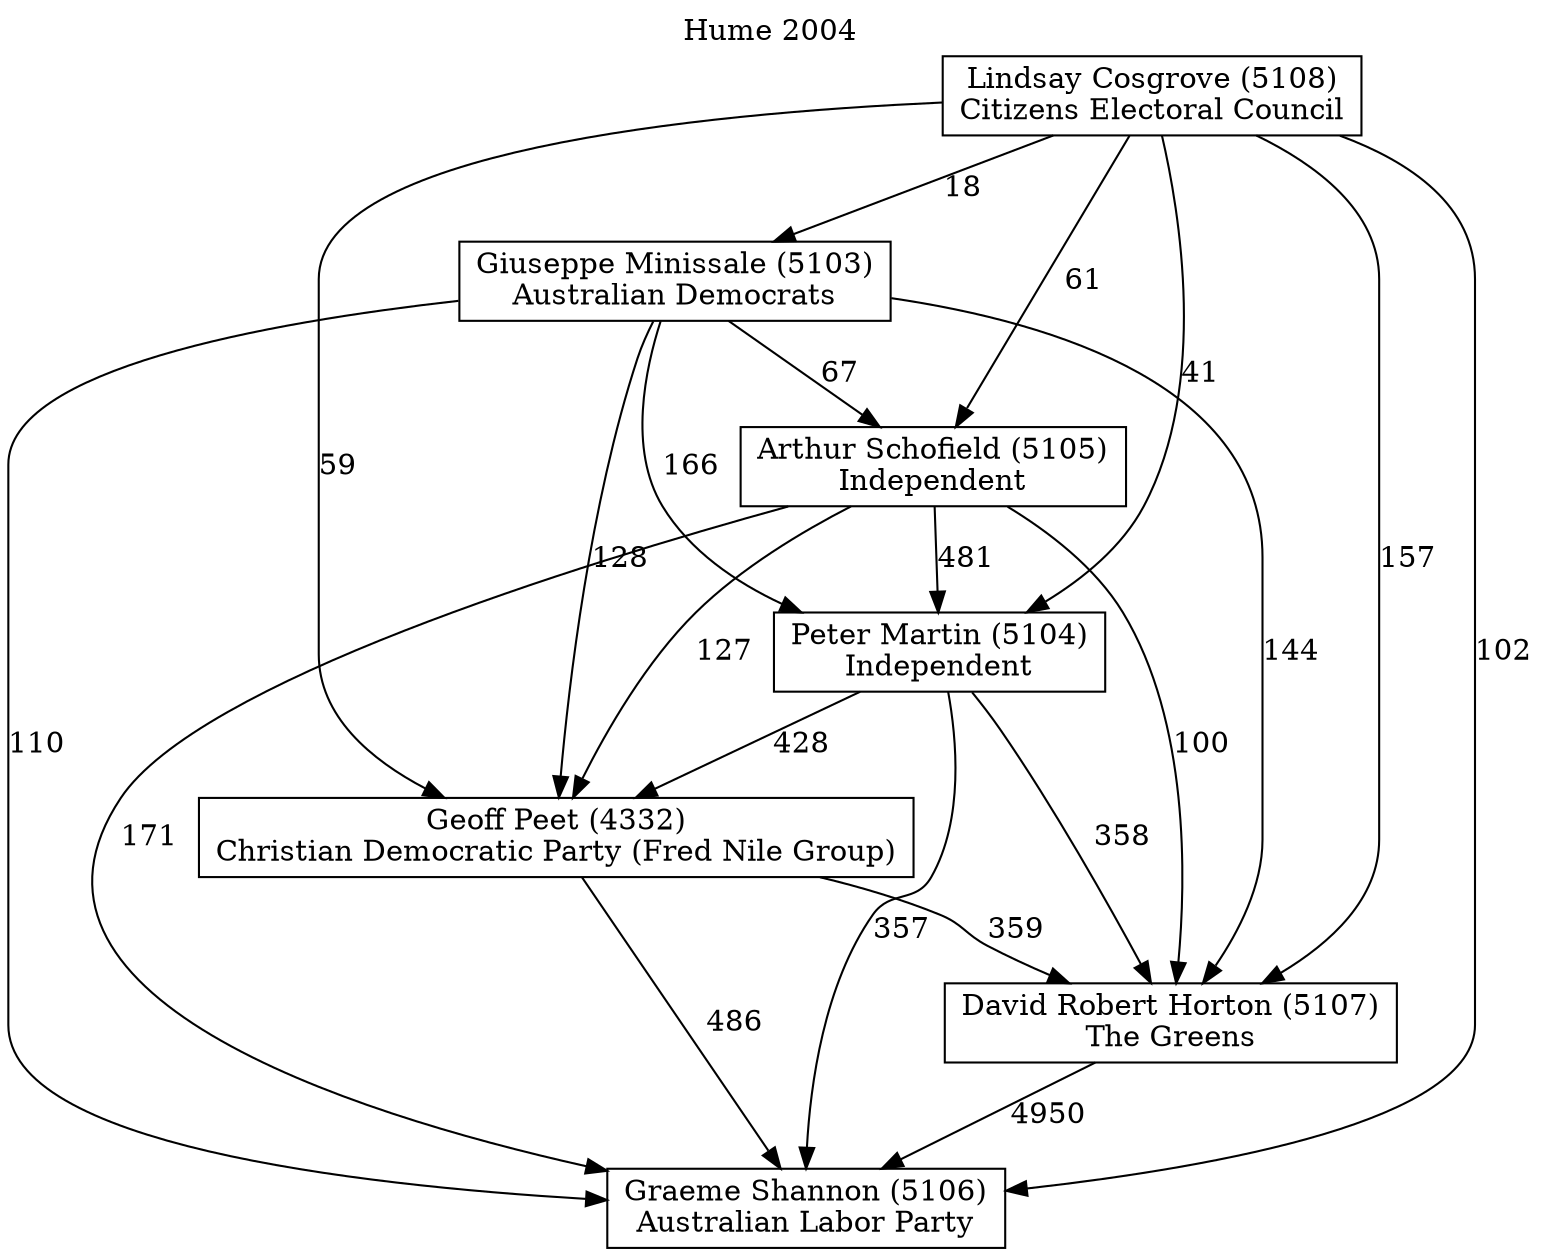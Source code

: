 // House preference flow
digraph "Graeme Shannon (5106)_Hume_2004" {
	graph [label="Hume 2004" labelloc=t mclimit=10]
	node [shape=box]
	"Arthur Schofield (5105)" [label="Arthur Schofield (5105)
Independent"]
	"David Robert Horton (5107)" [label="David Robert Horton (5107)
The Greens"]
	"Geoff Peet (4332)" [label="Geoff Peet (4332)
Christian Democratic Party (Fred Nile Group)"]
	"Giuseppe Minissale (5103)" [label="Giuseppe Minissale (5103)
Australian Democrats"]
	"Graeme Shannon (5106)" [label="Graeme Shannon (5106)
Australian Labor Party"]
	"Lindsay Cosgrove (5108)" [label="Lindsay Cosgrove (5108)
Citizens Electoral Council"]
	"Peter Martin (5104)" [label="Peter Martin (5104)
Independent"]
	"Arthur Schofield (5105)" -> "David Robert Horton (5107)" [label=100]
	"Arthur Schofield (5105)" -> "Geoff Peet (4332)" [label=127]
	"Arthur Schofield (5105)" -> "Graeme Shannon (5106)" [label=171]
	"Arthur Schofield (5105)" -> "Peter Martin (5104)" [label=481]
	"David Robert Horton (5107)" -> "Graeme Shannon (5106)" [label=4950]
	"Geoff Peet (4332)" -> "David Robert Horton (5107)" [label=359]
	"Geoff Peet (4332)" -> "Graeme Shannon (5106)" [label=486]
	"Giuseppe Minissale (5103)" -> "Arthur Schofield (5105)" [label=67]
	"Giuseppe Minissale (5103)" -> "David Robert Horton (5107)" [label=144]
	"Giuseppe Minissale (5103)" -> "Geoff Peet (4332)" [label=128]
	"Giuseppe Minissale (5103)" -> "Graeme Shannon (5106)" [label=110]
	"Giuseppe Minissale (5103)" -> "Peter Martin (5104)" [label=166]
	"Lindsay Cosgrove (5108)" -> "Arthur Schofield (5105)" [label=61]
	"Lindsay Cosgrove (5108)" -> "David Robert Horton (5107)" [label=157]
	"Lindsay Cosgrove (5108)" -> "Geoff Peet (4332)" [label=59]
	"Lindsay Cosgrove (5108)" -> "Giuseppe Minissale (5103)" [label=18]
	"Lindsay Cosgrove (5108)" -> "Graeme Shannon (5106)" [label=102]
	"Lindsay Cosgrove (5108)" -> "Peter Martin (5104)" [label=41]
	"Peter Martin (5104)" -> "David Robert Horton (5107)" [label=358]
	"Peter Martin (5104)" -> "Geoff Peet (4332)" [label=428]
	"Peter Martin (5104)" -> "Graeme Shannon (5106)" [label=357]
}
